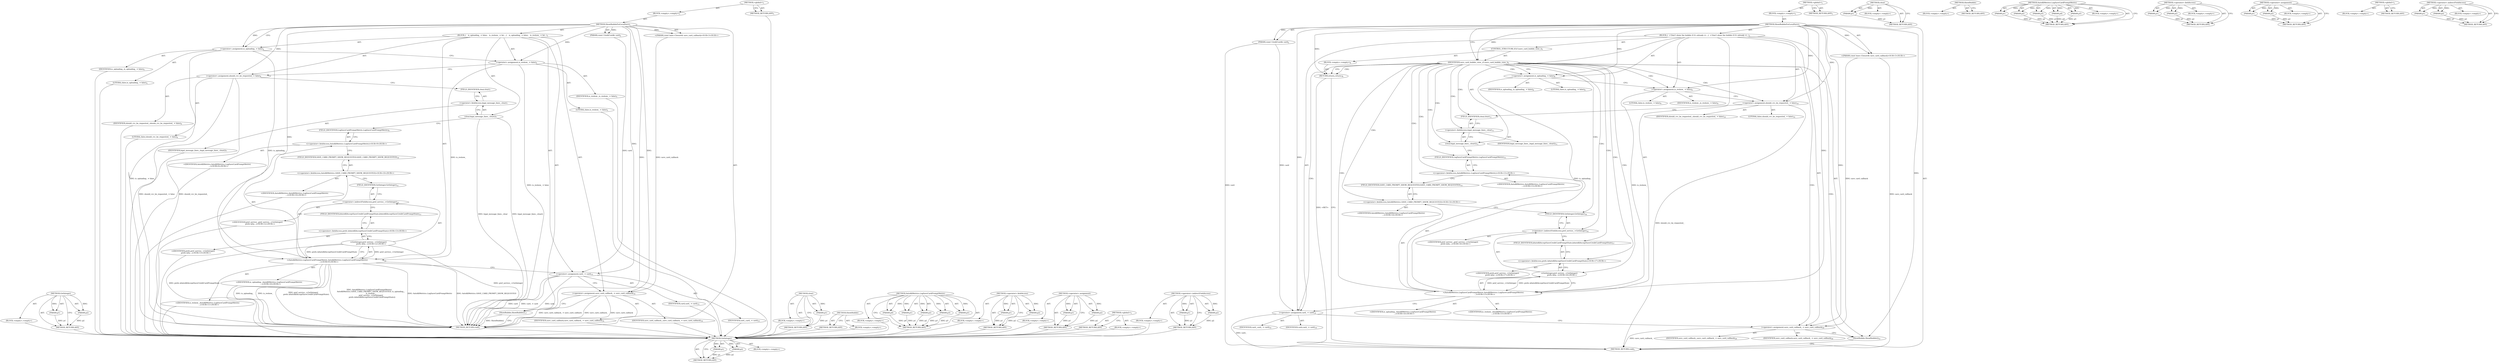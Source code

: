 digraph "&lt;operator&gt;.indirectFieldAccess" {
vulnerable_93 [label=<(METHOD,GetInteger)>];
vulnerable_94 [label=<(PARAM,p1)>];
vulnerable_95 [label=<(PARAM,p2)>];
vulnerable_96 [label=<(BLOCK,&lt;empty&gt;,&lt;empty&gt;)>];
vulnerable_97 [label=<(METHOD_RETURN,ANY)>];
vulnerable_6 [label=<(METHOD,&lt;global&gt;)<SUB>1</SUB>>];
vulnerable_7 [label=<(BLOCK,&lt;empty&gt;,&lt;empty&gt;)<SUB>1</SUB>>];
vulnerable_8 [label=<(METHOD,ShowBubbleForLocalSave)<SUB>1</SUB>>];
vulnerable_9 [label=<(PARAM,const CreditCard&amp; card)<SUB>2</SUB>>];
vulnerable_10 [label="<(PARAM,const base::Closure&amp; save_card_callback)<SUB>3</SUB>>"];
vulnerable_11 [label=<(BLOCK,{
   is_uploading_ = false;
   is_reshow_ = fal...,{
   is_uploading_ = false;
   is_reshow_ = fal...)<SUB>3</SUB>>];
vulnerable_12 [label=<(&lt;operator&gt;.assignment,is_uploading_ = false)<SUB>4</SUB>>];
vulnerable_13 [label=<(IDENTIFIER,is_uploading_,is_uploading_ = false)<SUB>4</SUB>>];
vulnerable_14 [label=<(LITERAL,false,is_uploading_ = false)<SUB>4</SUB>>];
vulnerable_15 [label=<(&lt;operator&gt;.assignment,is_reshow_ = false)<SUB>5</SUB>>];
vulnerable_16 [label=<(IDENTIFIER,is_reshow_,is_reshow_ = false)<SUB>5</SUB>>];
vulnerable_17 [label=<(LITERAL,false,is_reshow_ = false)<SUB>5</SUB>>];
vulnerable_18 [label=<(&lt;operator&gt;.assignment,should_cvc_be_requested_ = false)<SUB>6</SUB>>];
vulnerable_19 [label=<(IDENTIFIER,should_cvc_be_requested_,should_cvc_be_requested_ = false)<SUB>6</SUB>>];
vulnerable_20 [label=<(LITERAL,false,should_cvc_be_requested_ = false)<SUB>6</SUB>>];
vulnerable_21 [label=<(clear,legal_message_lines_.clear())<SUB>7</SUB>>];
vulnerable_22 [label=<(&lt;operator&gt;.fieldAccess,legal_message_lines_.clear)<SUB>7</SUB>>];
vulnerable_23 [label=<(IDENTIFIER,legal_message_lines_,legal_message_lines_.clear())<SUB>7</SUB>>];
vulnerable_24 [label=<(FIELD_IDENTIFIER,clear,clear)<SUB>7</SUB>>];
vulnerable_25 [label="<(AutofillMetrics.LogSaveCardPromptMetric,AutofillMetrics::LogSaveCardPromptMetric(
     ...)<SUB>9</SUB>>"];
vulnerable_26 [label="<(&lt;operator&gt;.fieldAccess,AutofillMetrics::LogSaveCardPromptMetric)<SUB>9</SUB>>"];
vulnerable_27 [label="<(IDENTIFIER,AutofillMetrics,AutofillMetrics::LogSaveCardPromptMetric(
     ...)<SUB>9</SUB>>"];
vulnerable_28 [label=<(FIELD_IDENTIFIER,LogSaveCardPromptMetric,LogSaveCardPromptMetric)<SUB>9</SUB>>];
vulnerable_29 [label="<(&lt;operator&gt;.fieldAccess,AutofillMetrics::SAVE_CARD_PROMPT_SHOW_REQUESTED)<SUB>10</SUB>>"];
vulnerable_30 [label="<(IDENTIFIER,AutofillMetrics,AutofillMetrics::LogSaveCardPromptMetric(
     ...)<SUB>10</SUB>>"];
vulnerable_31 [label=<(FIELD_IDENTIFIER,SAVE_CARD_PROMPT_SHOW_REQUESTED,SAVE_CARD_PROMPT_SHOW_REQUESTED)<SUB>10</SUB>>];
vulnerable_32 [label="<(IDENTIFIER,is_uploading_,AutofillMetrics::LogSaveCardPromptMetric(
     ...)<SUB>10</SUB>>"];
vulnerable_33 [label="<(IDENTIFIER,is_reshow_,AutofillMetrics::LogSaveCardPromptMetric(
     ...)<SUB>11</SUB>>"];
vulnerable_34 [label="<(GetInteger,pref_service_-&gt;GetInteger(
          prefs::kAu...)<SUB>12</SUB>>"];
vulnerable_35 [label=<(&lt;operator&gt;.indirectFieldAccess,pref_service_-&gt;GetInteger)<SUB>12</SUB>>];
vulnerable_36 [label="<(IDENTIFIER,pref_service_,pref_service_-&gt;GetInteger(
          prefs::kAu...)<SUB>12</SUB>>"];
vulnerable_37 [label=<(FIELD_IDENTIFIER,GetInteger,GetInteger)<SUB>12</SUB>>];
vulnerable_38 [label="<(&lt;operator&gt;.fieldAccess,prefs::kAutofillAcceptSaveCreditCardPromptState)<SUB>13</SUB>>"];
vulnerable_39 [label="<(IDENTIFIER,prefs,pref_service_-&gt;GetInteger(
          prefs::kAu...)<SUB>13</SUB>>"];
vulnerable_40 [label=<(FIELD_IDENTIFIER,kAutofillAcceptSaveCreditCardPromptState,kAutofillAcceptSaveCreditCardPromptState)<SUB>13</SUB>>];
vulnerable_41 [label=<(&lt;operator&gt;.assignment,card_ = card)<SUB>15</SUB>>];
vulnerable_42 [label=<(IDENTIFIER,card_,card_ = card)<SUB>15</SUB>>];
vulnerable_43 [label=<(IDENTIFIER,card,card_ = card)<SUB>15</SUB>>];
vulnerable_44 [label=<(&lt;operator&gt;.assignment,save_card_callback_ = save_card_callback)<SUB>16</SUB>>];
vulnerable_45 [label=<(IDENTIFIER,save_card_callback_,save_card_callback_ = save_card_callback)<SUB>16</SUB>>];
vulnerable_46 [label=<(IDENTIFIER,save_card_callback,save_card_callback_ = save_card_callback)<SUB>16</SUB>>];
vulnerable_47 [label=<(ShowBubble,ShowBubble())<SUB>17</SUB>>];
vulnerable_48 [label=<(METHOD_RETURN,void)<SUB>1</SUB>>];
vulnerable_50 [label=<(METHOD_RETURN,ANY)<SUB>1</SUB>>];
vulnerable_76 [label=<(METHOD,clear)>];
vulnerable_77 [label=<(PARAM,p1)>];
vulnerable_78 [label=<(BLOCK,&lt;empty&gt;,&lt;empty&gt;)>];
vulnerable_79 [label=<(METHOD_RETURN,ANY)>];
vulnerable_103 [label=<(METHOD,ShowBubble)>];
vulnerable_104 [label=<(BLOCK,&lt;empty&gt;,&lt;empty&gt;)>];
vulnerable_105 [label=<(METHOD_RETURN,ANY)>];
vulnerable_85 [label=<(METHOD,AutofillMetrics.LogSaveCardPromptMetric)>];
vulnerable_86 [label=<(PARAM,p1)>];
vulnerable_87 [label=<(PARAM,p2)>];
vulnerable_88 [label=<(PARAM,p3)>];
vulnerable_89 [label=<(PARAM,p4)>];
vulnerable_90 [label=<(PARAM,p5)>];
vulnerable_91 [label=<(BLOCK,&lt;empty&gt;,&lt;empty&gt;)>];
vulnerable_92 [label=<(METHOD_RETURN,ANY)>];
vulnerable_80 [label=<(METHOD,&lt;operator&gt;.fieldAccess)>];
vulnerable_81 [label=<(PARAM,p1)>];
vulnerable_82 [label=<(PARAM,p2)>];
vulnerable_83 [label=<(BLOCK,&lt;empty&gt;,&lt;empty&gt;)>];
vulnerable_84 [label=<(METHOD_RETURN,ANY)>];
vulnerable_71 [label=<(METHOD,&lt;operator&gt;.assignment)>];
vulnerable_72 [label=<(PARAM,p1)>];
vulnerable_73 [label=<(PARAM,p2)>];
vulnerable_74 [label=<(BLOCK,&lt;empty&gt;,&lt;empty&gt;)>];
vulnerable_75 [label=<(METHOD_RETURN,ANY)>];
vulnerable_65 [label=<(METHOD,&lt;global&gt;)<SUB>1</SUB>>];
vulnerable_66 [label=<(BLOCK,&lt;empty&gt;,&lt;empty&gt;)>];
vulnerable_67 [label=<(METHOD_RETURN,ANY)>];
vulnerable_98 [label=<(METHOD,&lt;operator&gt;.indirectFieldAccess)>];
vulnerable_99 [label=<(PARAM,p1)>];
vulnerable_100 [label=<(PARAM,p2)>];
vulnerable_101 [label=<(BLOCK,&lt;empty&gt;,&lt;empty&gt;)>];
vulnerable_102 [label=<(METHOD_RETURN,ANY)>];
fixed_97 [label=<(METHOD,GetInteger)>];
fixed_98 [label=<(PARAM,p1)>];
fixed_99 [label=<(PARAM,p2)>];
fixed_100 [label=<(BLOCK,&lt;empty&gt;,&lt;empty&gt;)>];
fixed_101 [label=<(METHOD_RETURN,ANY)>];
fixed_6 [label=<(METHOD,&lt;global&gt;)<SUB>1</SUB>>];
fixed_7 [label=<(BLOCK,&lt;empty&gt;,&lt;empty&gt;)<SUB>1</SUB>>];
fixed_8 [label=<(METHOD,ShowBubbleForLocalSave)<SUB>1</SUB>>];
fixed_9 [label=<(PARAM,const CreditCard&amp; card)<SUB>2</SUB>>];
fixed_10 [label="<(PARAM,const base::Closure&amp; save_card_callback)<SUB>3</SUB>>"];
fixed_11 [label=<(BLOCK,{
  // Don't show the bubble if it's already vi...,{
  // Don't show the bubble if it's already vi...)<SUB>3</SUB>>];
fixed_12 [label=<(CONTROL_STRUCTURE,IF,if (save_card_bubble_view_))<SUB>5</SUB>>];
fixed_13 [label=<(IDENTIFIER,save_card_bubble_view_,if (save_card_bubble_view_))<SUB>5</SUB>>];
fixed_14 [label=<(BLOCK,&lt;empty&gt;,&lt;empty&gt;)<SUB>6</SUB>>];
fixed_15 [label=<(RETURN,return;,return;)<SUB>6</SUB>>];
fixed_16 [label=<(&lt;operator&gt;.assignment,is_uploading_ = false)<SUB>8</SUB>>];
fixed_17 [label=<(IDENTIFIER,is_uploading_,is_uploading_ = false)<SUB>8</SUB>>];
fixed_18 [label=<(LITERAL,false,is_uploading_ = false)<SUB>8</SUB>>];
fixed_19 [label=<(&lt;operator&gt;.assignment,is_reshow_ = false)<SUB>9</SUB>>];
fixed_20 [label=<(IDENTIFIER,is_reshow_,is_reshow_ = false)<SUB>9</SUB>>];
fixed_21 [label=<(LITERAL,false,is_reshow_ = false)<SUB>9</SUB>>];
fixed_22 [label=<(&lt;operator&gt;.assignment,should_cvc_be_requested_ = false)<SUB>10</SUB>>];
fixed_23 [label=<(IDENTIFIER,should_cvc_be_requested_,should_cvc_be_requested_ = false)<SUB>10</SUB>>];
fixed_24 [label=<(LITERAL,false,should_cvc_be_requested_ = false)<SUB>10</SUB>>];
fixed_25 [label=<(clear,legal_message_lines_.clear())<SUB>11</SUB>>];
fixed_26 [label=<(&lt;operator&gt;.fieldAccess,legal_message_lines_.clear)<SUB>11</SUB>>];
fixed_27 [label=<(IDENTIFIER,legal_message_lines_,legal_message_lines_.clear())<SUB>11</SUB>>];
fixed_28 [label=<(FIELD_IDENTIFIER,clear,clear)<SUB>11</SUB>>];
fixed_29 [label="<(AutofillMetrics.LogSaveCardPromptMetric,AutofillMetrics::LogSaveCardPromptMetric(
     ...)<SUB>13</SUB>>"];
fixed_30 [label="<(&lt;operator&gt;.fieldAccess,AutofillMetrics::LogSaveCardPromptMetric)<SUB>13</SUB>>"];
fixed_31 [label="<(IDENTIFIER,AutofillMetrics,AutofillMetrics::LogSaveCardPromptMetric(
     ...)<SUB>13</SUB>>"];
fixed_32 [label=<(FIELD_IDENTIFIER,LogSaveCardPromptMetric,LogSaveCardPromptMetric)<SUB>13</SUB>>];
fixed_33 [label="<(&lt;operator&gt;.fieldAccess,AutofillMetrics::SAVE_CARD_PROMPT_SHOW_REQUESTED)<SUB>14</SUB>>"];
fixed_34 [label="<(IDENTIFIER,AutofillMetrics,AutofillMetrics::LogSaveCardPromptMetric(
     ...)<SUB>14</SUB>>"];
fixed_35 [label=<(FIELD_IDENTIFIER,SAVE_CARD_PROMPT_SHOW_REQUESTED,SAVE_CARD_PROMPT_SHOW_REQUESTED)<SUB>14</SUB>>];
fixed_36 [label="<(IDENTIFIER,is_uploading_,AutofillMetrics::LogSaveCardPromptMetric(
     ...)<SUB>14</SUB>>"];
fixed_37 [label="<(IDENTIFIER,is_reshow_,AutofillMetrics::LogSaveCardPromptMetric(
     ...)<SUB>15</SUB>>"];
fixed_38 [label="<(GetInteger,pref_service_-&gt;GetInteger(
          prefs::kAu...)<SUB>16</SUB>>"];
fixed_39 [label=<(&lt;operator&gt;.indirectFieldAccess,pref_service_-&gt;GetInteger)<SUB>16</SUB>>];
fixed_40 [label="<(IDENTIFIER,pref_service_,pref_service_-&gt;GetInteger(
          prefs::kAu...)<SUB>16</SUB>>"];
fixed_41 [label=<(FIELD_IDENTIFIER,GetInteger,GetInteger)<SUB>16</SUB>>];
fixed_42 [label="<(&lt;operator&gt;.fieldAccess,prefs::kAutofillAcceptSaveCreditCardPromptState)<SUB>17</SUB>>"];
fixed_43 [label="<(IDENTIFIER,prefs,pref_service_-&gt;GetInteger(
          prefs::kAu...)<SUB>17</SUB>>"];
fixed_44 [label=<(FIELD_IDENTIFIER,kAutofillAcceptSaveCreditCardPromptState,kAutofillAcceptSaveCreditCardPromptState)<SUB>17</SUB>>];
fixed_45 [label=<(&lt;operator&gt;.assignment,card_ = card)<SUB>19</SUB>>];
fixed_46 [label=<(IDENTIFIER,card_,card_ = card)<SUB>19</SUB>>];
fixed_47 [label=<(IDENTIFIER,card,card_ = card)<SUB>19</SUB>>];
fixed_48 [label=<(&lt;operator&gt;.assignment,save_card_callback_ = save_card_callback)<SUB>20</SUB>>];
fixed_49 [label=<(IDENTIFIER,save_card_callback_,save_card_callback_ = save_card_callback)<SUB>20</SUB>>];
fixed_50 [label=<(IDENTIFIER,save_card_callback,save_card_callback_ = save_card_callback)<SUB>20</SUB>>];
fixed_51 [label=<(ShowBubble,ShowBubble())<SUB>21</SUB>>];
fixed_52 [label=<(METHOD_RETURN,void)<SUB>1</SUB>>];
fixed_54 [label=<(METHOD_RETURN,ANY)<SUB>1</SUB>>];
fixed_80 [label=<(METHOD,clear)>];
fixed_81 [label=<(PARAM,p1)>];
fixed_82 [label=<(BLOCK,&lt;empty&gt;,&lt;empty&gt;)>];
fixed_83 [label=<(METHOD_RETURN,ANY)>];
fixed_107 [label=<(METHOD,ShowBubble)>];
fixed_108 [label=<(BLOCK,&lt;empty&gt;,&lt;empty&gt;)>];
fixed_109 [label=<(METHOD_RETURN,ANY)>];
fixed_89 [label=<(METHOD,AutofillMetrics.LogSaveCardPromptMetric)>];
fixed_90 [label=<(PARAM,p1)>];
fixed_91 [label=<(PARAM,p2)>];
fixed_92 [label=<(PARAM,p3)>];
fixed_93 [label=<(PARAM,p4)>];
fixed_94 [label=<(PARAM,p5)>];
fixed_95 [label=<(BLOCK,&lt;empty&gt;,&lt;empty&gt;)>];
fixed_96 [label=<(METHOD_RETURN,ANY)>];
fixed_84 [label=<(METHOD,&lt;operator&gt;.fieldAccess)>];
fixed_85 [label=<(PARAM,p1)>];
fixed_86 [label=<(PARAM,p2)>];
fixed_87 [label=<(BLOCK,&lt;empty&gt;,&lt;empty&gt;)>];
fixed_88 [label=<(METHOD_RETURN,ANY)>];
fixed_75 [label=<(METHOD,&lt;operator&gt;.assignment)>];
fixed_76 [label=<(PARAM,p1)>];
fixed_77 [label=<(PARAM,p2)>];
fixed_78 [label=<(BLOCK,&lt;empty&gt;,&lt;empty&gt;)>];
fixed_79 [label=<(METHOD_RETURN,ANY)>];
fixed_69 [label=<(METHOD,&lt;global&gt;)<SUB>1</SUB>>];
fixed_70 [label=<(BLOCK,&lt;empty&gt;,&lt;empty&gt;)>];
fixed_71 [label=<(METHOD_RETURN,ANY)>];
fixed_102 [label=<(METHOD,&lt;operator&gt;.indirectFieldAccess)>];
fixed_103 [label=<(PARAM,p1)>];
fixed_104 [label=<(PARAM,p2)>];
fixed_105 [label=<(BLOCK,&lt;empty&gt;,&lt;empty&gt;)>];
fixed_106 [label=<(METHOD_RETURN,ANY)>];
vulnerable_93 -> vulnerable_94  [key=0, label="AST: "];
vulnerable_93 -> vulnerable_94  [key=1, label="DDG: "];
vulnerable_93 -> vulnerable_96  [key=0, label="AST: "];
vulnerable_93 -> vulnerable_95  [key=0, label="AST: "];
vulnerable_93 -> vulnerable_95  [key=1, label="DDG: "];
vulnerable_93 -> vulnerable_97  [key=0, label="AST: "];
vulnerable_93 -> vulnerable_97  [key=1, label="CFG: "];
vulnerable_94 -> vulnerable_97  [key=0, label="DDG: p1"];
vulnerable_95 -> vulnerable_97  [key=0, label="DDG: p2"];
vulnerable_96 -> fixed_97  [key=0];
vulnerable_97 -> fixed_97  [key=0];
vulnerable_6 -> vulnerable_7  [key=0, label="AST: "];
vulnerable_6 -> vulnerable_50  [key=0, label="AST: "];
vulnerable_6 -> vulnerable_50  [key=1, label="CFG: "];
vulnerable_7 -> vulnerable_8  [key=0, label="AST: "];
vulnerable_8 -> vulnerable_9  [key=0, label="AST: "];
vulnerable_8 -> vulnerable_9  [key=1, label="DDG: "];
vulnerable_8 -> vulnerable_10  [key=0, label="AST: "];
vulnerable_8 -> vulnerable_10  [key=1, label="DDG: "];
vulnerable_8 -> vulnerable_11  [key=0, label="AST: "];
vulnerable_8 -> vulnerable_48  [key=0, label="AST: "];
vulnerable_8 -> vulnerable_12  [key=0, label="CFG: "];
vulnerable_8 -> vulnerable_12  [key=1, label="DDG: "];
vulnerable_8 -> vulnerable_15  [key=0, label="DDG: "];
vulnerable_8 -> vulnerable_18  [key=0, label="DDG: "];
vulnerable_8 -> vulnerable_41  [key=0, label="DDG: "];
vulnerable_8 -> vulnerable_44  [key=0, label="DDG: "];
vulnerable_8 -> vulnerable_47  [key=0, label="DDG: "];
vulnerable_8 -> vulnerable_25  [key=0, label="DDG: "];
vulnerable_9 -> vulnerable_41  [key=0, label="DDG: card"];
vulnerable_10 -> vulnerable_44  [key=0, label="DDG: save_card_callback"];
vulnerable_11 -> vulnerable_12  [key=0, label="AST: "];
vulnerable_11 -> vulnerable_15  [key=0, label="AST: "];
vulnerable_11 -> vulnerable_18  [key=0, label="AST: "];
vulnerable_11 -> vulnerable_21  [key=0, label="AST: "];
vulnerable_11 -> vulnerable_25  [key=0, label="AST: "];
vulnerable_11 -> vulnerable_41  [key=0, label="AST: "];
vulnerable_11 -> vulnerable_44  [key=0, label="AST: "];
vulnerable_11 -> vulnerable_47  [key=0, label="AST: "];
vulnerable_12 -> vulnerable_13  [key=0, label="AST: "];
vulnerable_12 -> vulnerable_14  [key=0, label="AST: "];
vulnerable_12 -> vulnerable_15  [key=0, label="CFG: "];
vulnerable_12 -> vulnerable_48  [key=0, label="DDG: is_uploading_ = false"];
vulnerable_12 -> vulnerable_25  [key=0, label="DDG: is_uploading_"];
vulnerable_13 -> fixed_97  [key=0];
vulnerable_14 -> fixed_97  [key=0];
vulnerable_15 -> vulnerable_16  [key=0, label="AST: "];
vulnerable_15 -> vulnerable_17  [key=0, label="AST: "];
vulnerable_15 -> vulnerable_18  [key=0, label="CFG: "];
vulnerable_15 -> vulnerable_48  [key=0, label="DDG: is_reshow_ = false"];
vulnerable_15 -> vulnerable_25  [key=0, label="DDG: is_reshow_"];
vulnerable_16 -> fixed_97  [key=0];
vulnerable_17 -> fixed_97  [key=0];
vulnerable_18 -> vulnerable_19  [key=0, label="AST: "];
vulnerable_18 -> vulnerable_20  [key=0, label="AST: "];
vulnerable_18 -> vulnerable_24  [key=0, label="CFG: "];
vulnerable_18 -> vulnerable_48  [key=0, label="DDG: should_cvc_be_requested_ = false"];
vulnerable_18 -> vulnerable_48  [key=1, label="DDG: should_cvc_be_requested_"];
vulnerable_19 -> fixed_97  [key=0];
vulnerable_20 -> fixed_97  [key=0];
vulnerable_21 -> vulnerable_22  [key=0, label="AST: "];
vulnerable_21 -> vulnerable_28  [key=0, label="CFG: "];
vulnerable_21 -> vulnerable_48  [key=0, label="DDG: legal_message_lines_.clear"];
vulnerable_21 -> vulnerable_48  [key=1, label="DDG: legal_message_lines_.clear()"];
vulnerable_22 -> vulnerable_23  [key=0, label="AST: "];
vulnerable_22 -> vulnerable_24  [key=0, label="AST: "];
vulnerable_22 -> vulnerable_21  [key=0, label="CFG: "];
vulnerable_23 -> fixed_97  [key=0];
vulnerable_24 -> vulnerable_22  [key=0, label="CFG: "];
vulnerable_25 -> vulnerable_26  [key=0, label="AST: "];
vulnerable_25 -> vulnerable_29  [key=0, label="AST: "];
vulnerable_25 -> vulnerable_32  [key=0, label="AST: "];
vulnerable_25 -> vulnerable_33  [key=0, label="AST: "];
vulnerable_25 -> vulnerable_34  [key=0, label="AST: "];
vulnerable_25 -> vulnerable_41  [key=0, label="CFG: "];
vulnerable_25 -> vulnerable_48  [key=0, label="DDG: AutofillMetrics::LogSaveCardPromptMetric"];
vulnerable_25 -> vulnerable_48  [key=1, label="DDG: AutofillMetrics::SAVE_CARD_PROMPT_SHOW_REQUESTED"];
vulnerable_25 -> vulnerable_48  [key=2, label="DDG: is_uploading_"];
vulnerable_25 -> vulnerable_48  [key=3, label="DDG: is_reshow_"];
vulnerable_25 -> vulnerable_48  [key=4, label="DDG: pref_service_-&gt;GetInteger(
          prefs::kAutofillAcceptSaveCreditCardPromptState)"];
vulnerable_25 -> vulnerable_48  [key=5, label="DDG: AutofillMetrics::LogSaveCardPromptMetric(
      AutofillMetrics::SAVE_CARD_PROMPT_SHOW_REQUESTED, is_uploading_,
      is_reshow_,
      pref_service_-&gt;GetInteger(
          prefs::kAutofillAcceptSaveCreditCardPromptState))"];
vulnerable_26 -> vulnerable_27  [key=0, label="AST: "];
vulnerable_26 -> vulnerable_28  [key=0, label="AST: "];
vulnerable_26 -> vulnerable_31  [key=0, label="CFG: "];
vulnerable_27 -> fixed_97  [key=0];
vulnerable_28 -> vulnerable_26  [key=0, label="CFG: "];
vulnerable_29 -> vulnerable_30  [key=0, label="AST: "];
vulnerable_29 -> vulnerable_31  [key=0, label="AST: "];
vulnerable_29 -> vulnerable_37  [key=0, label="CFG: "];
vulnerable_30 -> fixed_97  [key=0];
vulnerable_31 -> vulnerable_29  [key=0, label="CFG: "];
vulnerable_32 -> fixed_97  [key=0];
vulnerable_33 -> fixed_97  [key=0];
vulnerable_34 -> vulnerable_35  [key=0, label="AST: "];
vulnerable_34 -> vulnerable_38  [key=0, label="AST: "];
vulnerable_34 -> vulnerable_25  [key=0, label="CFG: "];
vulnerable_34 -> vulnerable_25  [key=1, label="DDG: pref_service_-&gt;GetInteger"];
vulnerable_34 -> vulnerable_25  [key=2, label="DDG: prefs::kAutofillAcceptSaveCreditCardPromptState"];
vulnerable_34 -> vulnerable_48  [key=0, label="DDG: pref_service_-&gt;GetInteger"];
vulnerable_34 -> vulnerable_48  [key=1, label="DDG: prefs::kAutofillAcceptSaveCreditCardPromptState"];
vulnerable_35 -> vulnerable_36  [key=0, label="AST: "];
vulnerable_35 -> vulnerable_37  [key=0, label="AST: "];
vulnerable_35 -> vulnerable_40  [key=0, label="CFG: "];
vulnerable_36 -> fixed_97  [key=0];
vulnerable_37 -> vulnerable_35  [key=0, label="CFG: "];
vulnerable_38 -> vulnerable_39  [key=0, label="AST: "];
vulnerable_38 -> vulnerable_40  [key=0, label="AST: "];
vulnerable_38 -> vulnerable_34  [key=0, label="CFG: "];
vulnerable_39 -> fixed_97  [key=0];
vulnerable_40 -> vulnerable_38  [key=0, label="CFG: "];
vulnerable_41 -> vulnerable_42  [key=0, label="AST: "];
vulnerable_41 -> vulnerable_43  [key=0, label="AST: "];
vulnerable_41 -> vulnerable_44  [key=0, label="CFG: "];
vulnerable_41 -> vulnerable_48  [key=0, label="DDG: card"];
vulnerable_41 -> vulnerable_48  [key=1, label="DDG: card_ = card"];
vulnerable_41 -> vulnerable_48  [key=2, label="DDG: card_"];
vulnerable_42 -> fixed_97  [key=0];
vulnerable_43 -> fixed_97  [key=0];
vulnerable_44 -> vulnerable_45  [key=0, label="AST: "];
vulnerable_44 -> vulnerable_46  [key=0, label="AST: "];
vulnerable_44 -> vulnerable_47  [key=0, label="CFG: "];
vulnerable_44 -> vulnerable_48  [key=0, label="DDG: save_card_callback"];
vulnerable_44 -> vulnerable_48  [key=1, label="DDG: save_card_callback_ = save_card_callback"];
vulnerable_44 -> vulnerable_48  [key=2, label="DDG: save_card_callback_"];
vulnerable_45 -> fixed_97  [key=0];
vulnerable_46 -> fixed_97  [key=0];
vulnerable_47 -> vulnerable_48  [key=0, label="CFG: "];
vulnerable_47 -> vulnerable_48  [key=1, label="DDG: ShowBubble()"];
vulnerable_48 -> fixed_97  [key=0];
vulnerable_50 -> fixed_97  [key=0];
vulnerable_76 -> vulnerable_77  [key=0, label="AST: "];
vulnerable_76 -> vulnerable_77  [key=1, label="DDG: "];
vulnerable_76 -> vulnerable_78  [key=0, label="AST: "];
vulnerable_76 -> vulnerable_79  [key=0, label="AST: "];
vulnerable_76 -> vulnerable_79  [key=1, label="CFG: "];
vulnerable_77 -> vulnerable_79  [key=0, label="DDG: p1"];
vulnerable_78 -> fixed_97  [key=0];
vulnerable_79 -> fixed_97  [key=0];
vulnerable_103 -> vulnerable_104  [key=0, label="AST: "];
vulnerable_103 -> vulnerable_105  [key=0, label="AST: "];
vulnerable_103 -> vulnerable_105  [key=1, label="CFG: "];
vulnerable_104 -> fixed_97  [key=0];
vulnerable_105 -> fixed_97  [key=0];
vulnerable_85 -> vulnerable_86  [key=0, label="AST: "];
vulnerable_85 -> vulnerable_86  [key=1, label="DDG: "];
vulnerable_85 -> vulnerable_91  [key=0, label="AST: "];
vulnerable_85 -> vulnerable_87  [key=0, label="AST: "];
vulnerable_85 -> vulnerable_87  [key=1, label="DDG: "];
vulnerable_85 -> vulnerable_92  [key=0, label="AST: "];
vulnerable_85 -> vulnerable_92  [key=1, label="CFG: "];
vulnerable_85 -> vulnerable_88  [key=0, label="AST: "];
vulnerable_85 -> vulnerable_88  [key=1, label="DDG: "];
vulnerable_85 -> vulnerable_89  [key=0, label="AST: "];
vulnerable_85 -> vulnerable_89  [key=1, label="DDG: "];
vulnerable_85 -> vulnerable_90  [key=0, label="AST: "];
vulnerable_85 -> vulnerable_90  [key=1, label="DDG: "];
vulnerable_86 -> vulnerable_92  [key=0, label="DDG: p1"];
vulnerable_87 -> vulnerable_92  [key=0, label="DDG: p2"];
vulnerable_88 -> vulnerable_92  [key=0, label="DDG: p3"];
vulnerable_89 -> vulnerable_92  [key=0, label="DDG: p4"];
vulnerable_90 -> vulnerable_92  [key=0, label="DDG: p5"];
vulnerable_91 -> fixed_97  [key=0];
vulnerable_92 -> fixed_97  [key=0];
vulnerable_80 -> vulnerable_81  [key=0, label="AST: "];
vulnerable_80 -> vulnerable_81  [key=1, label="DDG: "];
vulnerable_80 -> vulnerable_83  [key=0, label="AST: "];
vulnerable_80 -> vulnerable_82  [key=0, label="AST: "];
vulnerable_80 -> vulnerable_82  [key=1, label="DDG: "];
vulnerable_80 -> vulnerable_84  [key=0, label="AST: "];
vulnerable_80 -> vulnerable_84  [key=1, label="CFG: "];
vulnerable_81 -> vulnerable_84  [key=0, label="DDG: p1"];
vulnerable_82 -> vulnerable_84  [key=0, label="DDG: p2"];
vulnerable_83 -> fixed_97  [key=0];
vulnerable_84 -> fixed_97  [key=0];
vulnerable_71 -> vulnerable_72  [key=0, label="AST: "];
vulnerable_71 -> vulnerable_72  [key=1, label="DDG: "];
vulnerable_71 -> vulnerable_74  [key=0, label="AST: "];
vulnerable_71 -> vulnerable_73  [key=0, label="AST: "];
vulnerable_71 -> vulnerable_73  [key=1, label="DDG: "];
vulnerable_71 -> vulnerable_75  [key=0, label="AST: "];
vulnerable_71 -> vulnerable_75  [key=1, label="CFG: "];
vulnerable_72 -> vulnerable_75  [key=0, label="DDG: p1"];
vulnerable_73 -> vulnerable_75  [key=0, label="DDG: p2"];
vulnerable_74 -> fixed_97  [key=0];
vulnerable_75 -> fixed_97  [key=0];
vulnerable_65 -> vulnerable_66  [key=0, label="AST: "];
vulnerable_65 -> vulnerable_67  [key=0, label="AST: "];
vulnerable_65 -> vulnerable_67  [key=1, label="CFG: "];
vulnerable_66 -> fixed_97  [key=0];
vulnerable_67 -> fixed_97  [key=0];
vulnerable_98 -> vulnerable_99  [key=0, label="AST: "];
vulnerable_98 -> vulnerable_99  [key=1, label="DDG: "];
vulnerable_98 -> vulnerable_101  [key=0, label="AST: "];
vulnerable_98 -> vulnerable_100  [key=0, label="AST: "];
vulnerable_98 -> vulnerable_100  [key=1, label="DDG: "];
vulnerable_98 -> vulnerable_102  [key=0, label="AST: "];
vulnerable_98 -> vulnerable_102  [key=1, label="CFG: "];
vulnerable_99 -> vulnerable_102  [key=0, label="DDG: p1"];
vulnerable_100 -> vulnerable_102  [key=0, label="DDG: p2"];
vulnerable_101 -> fixed_97  [key=0];
vulnerable_102 -> fixed_97  [key=0];
fixed_97 -> fixed_98  [key=0, label="AST: "];
fixed_97 -> fixed_98  [key=1, label="DDG: "];
fixed_97 -> fixed_100  [key=0, label="AST: "];
fixed_97 -> fixed_99  [key=0, label="AST: "];
fixed_97 -> fixed_99  [key=1, label="DDG: "];
fixed_97 -> fixed_101  [key=0, label="AST: "];
fixed_97 -> fixed_101  [key=1, label="CFG: "];
fixed_98 -> fixed_101  [key=0, label="DDG: p1"];
fixed_99 -> fixed_101  [key=0, label="DDG: p2"];
fixed_6 -> fixed_7  [key=0, label="AST: "];
fixed_6 -> fixed_54  [key=0, label="AST: "];
fixed_6 -> fixed_54  [key=1, label="CFG: "];
fixed_7 -> fixed_8  [key=0, label="AST: "];
fixed_8 -> fixed_9  [key=0, label="AST: "];
fixed_8 -> fixed_9  [key=1, label="DDG: "];
fixed_8 -> fixed_10  [key=0, label="AST: "];
fixed_8 -> fixed_10  [key=1, label="DDG: "];
fixed_8 -> fixed_11  [key=0, label="AST: "];
fixed_8 -> fixed_52  [key=0, label="AST: "];
fixed_8 -> fixed_13  [key=0, label="CFG: "];
fixed_8 -> fixed_13  [key=1, label="DDG: "];
fixed_8 -> fixed_16  [key=0, label="DDG: "];
fixed_8 -> fixed_19  [key=0, label="DDG: "];
fixed_8 -> fixed_22  [key=0, label="DDG: "];
fixed_8 -> fixed_45  [key=0, label="DDG: "];
fixed_8 -> fixed_48  [key=0, label="DDG: "];
fixed_8 -> fixed_51  [key=0, label="DDG: "];
fixed_8 -> fixed_29  [key=0, label="DDG: "];
fixed_8 -> fixed_15  [key=0, label="DDG: "];
fixed_9 -> fixed_52  [key=0, label="DDG: card"];
fixed_9 -> fixed_45  [key=0, label="DDG: card"];
fixed_10 -> fixed_52  [key=0, label="DDG: save_card_callback"];
fixed_10 -> fixed_48  [key=0, label="DDG: save_card_callback"];
fixed_11 -> fixed_12  [key=0, label="AST: "];
fixed_11 -> fixed_16  [key=0, label="AST: "];
fixed_11 -> fixed_19  [key=0, label="AST: "];
fixed_11 -> fixed_22  [key=0, label="AST: "];
fixed_11 -> fixed_25  [key=0, label="AST: "];
fixed_11 -> fixed_29  [key=0, label="AST: "];
fixed_11 -> fixed_45  [key=0, label="AST: "];
fixed_11 -> fixed_48  [key=0, label="AST: "];
fixed_11 -> fixed_51  [key=0, label="AST: "];
fixed_12 -> fixed_13  [key=0, label="AST: "];
fixed_12 -> fixed_14  [key=0, label="AST: "];
fixed_13 -> fixed_15  [key=0, label="CFG: "];
fixed_13 -> fixed_15  [key=1, label="CDG: "];
fixed_13 -> fixed_16  [key=0, label="CFG: "];
fixed_13 -> fixed_16  [key=1, label="CDG: "];
fixed_13 -> fixed_30  [key=0, label="CDG: "];
fixed_13 -> fixed_48  [key=0, label="CDG: "];
fixed_13 -> fixed_32  [key=0, label="CDG: "];
fixed_13 -> fixed_33  [key=0, label="CDG: "];
fixed_13 -> fixed_26  [key=0, label="CDG: "];
fixed_13 -> fixed_42  [key=0, label="CDG: "];
fixed_13 -> fixed_51  [key=0, label="CDG: "];
fixed_13 -> fixed_19  [key=0, label="CDG: "];
fixed_13 -> fixed_28  [key=0, label="CDG: "];
fixed_13 -> fixed_38  [key=0, label="CDG: "];
fixed_13 -> fixed_25  [key=0, label="CDG: "];
fixed_13 -> fixed_22  [key=0, label="CDG: "];
fixed_13 -> fixed_41  [key=0, label="CDG: "];
fixed_13 -> fixed_45  [key=0, label="CDG: "];
fixed_13 -> fixed_29  [key=0, label="CDG: "];
fixed_13 -> fixed_44  [key=0, label="CDG: "];
fixed_13 -> fixed_35  [key=0, label="CDG: "];
fixed_13 -> fixed_39  [key=0, label="CDG: "];
fixed_14 -> fixed_15  [key=0, label="AST: "];
fixed_15 -> fixed_52  [key=0, label="CFG: "];
fixed_15 -> fixed_52  [key=1, label="DDG: &lt;RET&gt;"];
fixed_16 -> fixed_17  [key=0, label="AST: "];
fixed_16 -> fixed_18  [key=0, label="AST: "];
fixed_16 -> fixed_19  [key=0, label="CFG: "];
fixed_16 -> fixed_29  [key=0, label="DDG: is_uploading_"];
fixed_19 -> fixed_20  [key=0, label="AST: "];
fixed_19 -> fixed_21  [key=0, label="AST: "];
fixed_19 -> fixed_22  [key=0, label="CFG: "];
fixed_19 -> fixed_29  [key=0, label="DDG: is_reshow_"];
fixed_22 -> fixed_23  [key=0, label="AST: "];
fixed_22 -> fixed_24  [key=0, label="AST: "];
fixed_22 -> fixed_28  [key=0, label="CFG: "];
fixed_22 -> fixed_52  [key=0, label="DDG: should_cvc_be_requested_"];
fixed_25 -> fixed_26  [key=0, label="AST: "];
fixed_25 -> fixed_32  [key=0, label="CFG: "];
fixed_26 -> fixed_27  [key=0, label="AST: "];
fixed_26 -> fixed_28  [key=0, label="AST: "];
fixed_26 -> fixed_25  [key=0, label="CFG: "];
fixed_28 -> fixed_26  [key=0, label="CFG: "];
fixed_29 -> fixed_30  [key=0, label="AST: "];
fixed_29 -> fixed_33  [key=0, label="AST: "];
fixed_29 -> fixed_36  [key=0, label="AST: "];
fixed_29 -> fixed_37  [key=0, label="AST: "];
fixed_29 -> fixed_38  [key=0, label="AST: "];
fixed_29 -> fixed_45  [key=0, label="CFG: "];
fixed_30 -> fixed_31  [key=0, label="AST: "];
fixed_30 -> fixed_32  [key=0, label="AST: "];
fixed_30 -> fixed_35  [key=0, label="CFG: "];
fixed_32 -> fixed_30  [key=0, label="CFG: "];
fixed_33 -> fixed_34  [key=0, label="AST: "];
fixed_33 -> fixed_35  [key=0, label="AST: "];
fixed_33 -> fixed_41  [key=0, label="CFG: "];
fixed_35 -> fixed_33  [key=0, label="CFG: "];
fixed_38 -> fixed_39  [key=0, label="AST: "];
fixed_38 -> fixed_42  [key=0, label="AST: "];
fixed_38 -> fixed_29  [key=0, label="CFG: "];
fixed_38 -> fixed_29  [key=1, label="DDG: pref_service_-&gt;GetInteger"];
fixed_38 -> fixed_29  [key=2, label="DDG: prefs::kAutofillAcceptSaveCreditCardPromptState"];
fixed_39 -> fixed_40  [key=0, label="AST: "];
fixed_39 -> fixed_41  [key=0, label="AST: "];
fixed_39 -> fixed_44  [key=0, label="CFG: "];
fixed_41 -> fixed_39  [key=0, label="CFG: "];
fixed_42 -> fixed_43  [key=0, label="AST: "];
fixed_42 -> fixed_44  [key=0, label="AST: "];
fixed_42 -> fixed_38  [key=0, label="CFG: "];
fixed_44 -> fixed_42  [key=0, label="CFG: "];
fixed_45 -> fixed_46  [key=0, label="AST: "];
fixed_45 -> fixed_47  [key=0, label="AST: "];
fixed_45 -> fixed_48  [key=0, label="CFG: "];
fixed_45 -> fixed_52  [key=0, label="DDG: card_"];
fixed_48 -> fixed_49  [key=0, label="AST: "];
fixed_48 -> fixed_50  [key=0, label="AST: "];
fixed_48 -> fixed_51  [key=0, label="CFG: "];
fixed_48 -> fixed_52  [key=0, label="DDG: save_card_callback_"];
fixed_51 -> fixed_52  [key=0, label="CFG: "];
fixed_80 -> fixed_81  [key=0, label="AST: "];
fixed_80 -> fixed_81  [key=1, label="DDG: "];
fixed_80 -> fixed_82  [key=0, label="AST: "];
fixed_80 -> fixed_83  [key=0, label="AST: "];
fixed_80 -> fixed_83  [key=1, label="CFG: "];
fixed_81 -> fixed_83  [key=0, label="DDG: p1"];
fixed_107 -> fixed_108  [key=0, label="AST: "];
fixed_107 -> fixed_109  [key=0, label="AST: "];
fixed_107 -> fixed_109  [key=1, label="CFG: "];
fixed_89 -> fixed_90  [key=0, label="AST: "];
fixed_89 -> fixed_90  [key=1, label="DDG: "];
fixed_89 -> fixed_95  [key=0, label="AST: "];
fixed_89 -> fixed_91  [key=0, label="AST: "];
fixed_89 -> fixed_91  [key=1, label="DDG: "];
fixed_89 -> fixed_96  [key=0, label="AST: "];
fixed_89 -> fixed_96  [key=1, label="CFG: "];
fixed_89 -> fixed_92  [key=0, label="AST: "];
fixed_89 -> fixed_92  [key=1, label="DDG: "];
fixed_89 -> fixed_93  [key=0, label="AST: "];
fixed_89 -> fixed_93  [key=1, label="DDG: "];
fixed_89 -> fixed_94  [key=0, label="AST: "];
fixed_89 -> fixed_94  [key=1, label="DDG: "];
fixed_90 -> fixed_96  [key=0, label="DDG: p1"];
fixed_91 -> fixed_96  [key=0, label="DDG: p2"];
fixed_92 -> fixed_96  [key=0, label="DDG: p3"];
fixed_93 -> fixed_96  [key=0, label="DDG: p4"];
fixed_94 -> fixed_96  [key=0, label="DDG: p5"];
fixed_84 -> fixed_85  [key=0, label="AST: "];
fixed_84 -> fixed_85  [key=1, label="DDG: "];
fixed_84 -> fixed_87  [key=0, label="AST: "];
fixed_84 -> fixed_86  [key=0, label="AST: "];
fixed_84 -> fixed_86  [key=1, label="DDG: "];
fixed_84 -> fixed_88  [key=0, label="AST: "];
fixed_84 -> fixed_88  [key=1, label="CFG: "];
fixed_85 -> fixed_88  [key=0, label="DDG: p1"];
fixed_86 -> fixed_88  [key=0, label="DDG: p2"];
fixed_75 -> fixed_76  [key=0, label="AST: "];
fixed_75 -> fixed_76  [key=1, label="DDG: "];
fixed_75 -> fixed_78  [key=0, label="AST: "];
fixed_75 -> fixed_77  [key=0, label="AST: "];
fixed_75 -> fixed_77  [key=1, label="DDG: "];
fixed_75 -> fixed_79  [key=0, label="AST: "];
fixed_75 -> fixed_79  [key=1, label="CFG: "];
fixed_76 -> fixed_79  [key=0, label="DDG: p1"];
fixed_77 -> fixed_79  [key=0, label="DDG: p2"];
fixed_69 -> fixed_70  [key=0, label="AST: "];
fixed_69 -> fixed_71  [key=0, label="AST: "];
fixed_69 -> fixed_71  [key=1, label="CFG: "];
fixed_102 -> fixed_103  [key=0, label="AST: "];
fixed_102 -> fixed_103  [key=1, label="DDG: "];
fixed_102 -> fixed_105  [key=0, label="AST: "];
fixed_102 -> fixed_104  [key=0, label="AST: "];
fixed_102 -> fixed_104  [key=1, label="DDG: "];
fixed_102 -> fixed_106  [key=0, label="AST: "];
fixed_102 -> fixed_106  [key=1, label="CFG: "];
fixed_103 -> fixed_106  [key=0, label="DDG: p1"];
fixed_104 -> fixed_106  [key=0, label="DDG: p2"];
}
